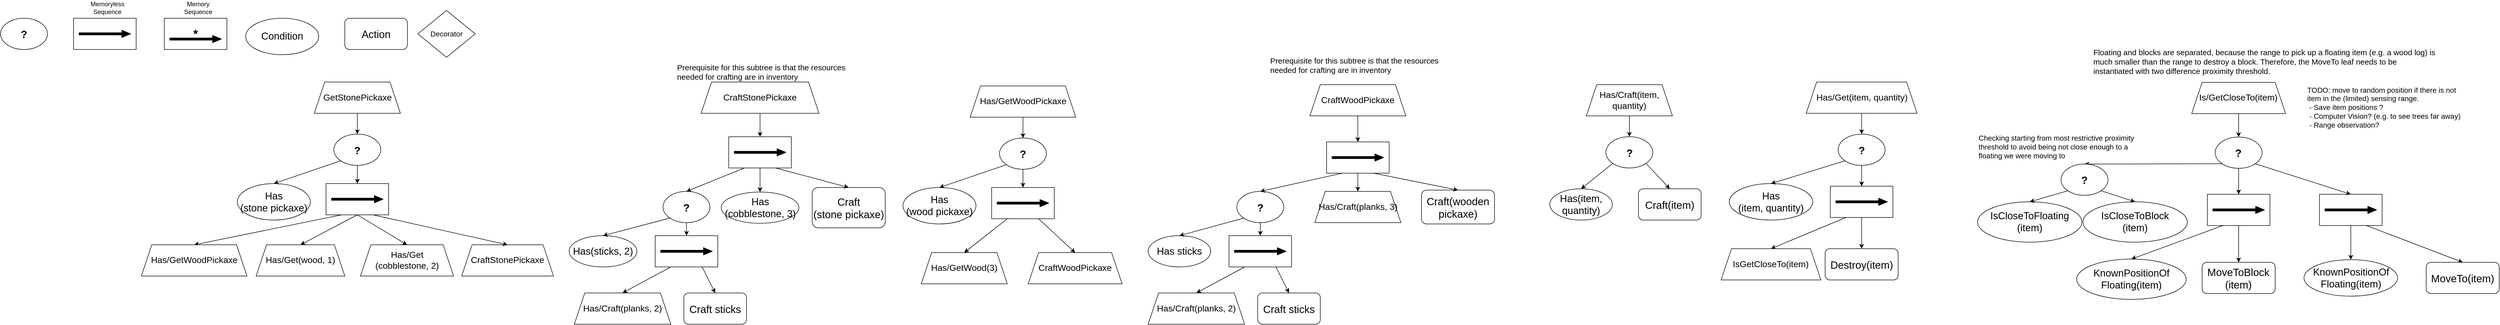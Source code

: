<mxfile version="13.5.4" type="device"><diagram id="WyycX_kiDfn8xleZHSIg" name="Page-1"><mxGraphModel dx="2182" dy="774" grid="1" gridSize="10" guides="1" tooltips="1" connect="1" arrows="1" fold="1" page="1" pageScale="1" pageWidth="827" pageHeight="1169" math="0" shadow="0"><root><mxCell id="0"/><mxCell id="1" parent="0"/><mxCell id="VDcFkGqoI388mTJnBidE-6" value="" style="group" parent="1" vertex="1" connectable="0"><mxGeometry x="-330" y="45" width="120" height="60" as="geometry"/></mxCell><mxCell id="VDcFkGqoI388mTJnBidE-2" value="" style="rounded=0;whiteSpace=wrap;html=1;" parent="VDcFkGqoI388mTJnBidE-6" vertex="1"><mxGeometry width="120" height="60" as="geometry"/></mxCell><mxCell id="VDcFkGqoI388mTJnBidE-4" value="" style="shape=flexArrow;endArrow=classic;html=1;fillColor=#000000;endWidth=9.001;endSize=5.311;width=4.194;" parent="VDcFkGqoI388mTJnBidE-6" edge="1"><mxGeometry width="50" height="50" relative="1" as="geometry"><mxPoint x="10" y="30" as="sourcePoint"/><mxPoint x="110" y="30" as="targetPoint"/></mxGeometry></mxCell><mxCell id="VDcFkGqoI388mTJnBidE-13" value="&lt;font style=&quot;font-size: 20px&quot;&gt;Action&lt;/font&gt;" style="rounded=1;whiteSpace=wrap;html=1;" parent="1" vertex="1"><mxGeometry x="190" y="45" width="120" height="60" as="geometry"/></mxCell><mxCell id="VDcFkGqoI388mTJnBidE-19" value="&lt;span style=&quot;font-size: 17px&quot;&gt;Is/GetCloseTo(item)&lt;/span&gt;" style="shape=trapezoid;perimeter=trapezoidPerimeter;whiteSpace=wrap;html=1;fixedSize=1;" parent="1" vertex="1"><mxGeometry x="3730.47" y="168.13" width="180" height="60" as="geometry"/></mxCell><mxCell id="VDcFkGqoI388mTJnBidE-21" value="&lt;font style=&quot;font-size: 20px&quot;&gt;&lt;b&gt;?&lt;/b&gt;&lt;/font&gt;" style="ellipse;whiteSpace=wrap;html=1;container=0;" parent="1" vertex="1"><mxGeometry x="3775.47" y="273.13" width="90" height="60" as="geometry"/></mxCell><mxCell id="VDcFkGqoI388mTJnBidE-22" value="" style="endArrow=classic;html=1;fillColor=#000000;exitX=0.5;exitY=1;exitDx=0;exitDy=0;entryX=0.5;entryY=0;entryDx=0;entryDy=0;" parent="1" source="VDcFkGqoI388mTJnBidE-19" target="VDcFkGqoI388mTJnBidE-21" edge="1"><mxGeometry width="50" height="50" relative="1" as="geometry"><mxPoint x="3935.47" y="263.13" as="sourcePoint"/><mxPoint x="4020.47" y="413.13" as="targetPoint"/></mxGeometry></mxCell><mxCell id="VDcFkGqoI388mTJnBidE-25" value="Memoryless Sequence" style="text;html=1;strokeColor=none;fillColor=none;align=center;verticalAlign=middle;whiteSpace=wrap;rounded=0;" parent="1" vertex="1"><mxGeometry x="-300" y="15" width="70" height="20" as="geometry"/></mxCell><mxCell id="VDcFkGqoI388mTJnBidE-27" value="" style="group" parent="1" vertex="1" connectable="0"><mxGeometry x="3975.47" y="383" width="120" height="60" as="geometry"/></mxCell><mxCell id="VDcFkGqoI388mTJnBidE-28" value="" style="rounded=0;whiteSpace=wrap;html=1;" parent="VDcFkGqoI388mTJnBidE-27" vertex="1"><mxGeometry width="120" height="60" as="geometry"/></mxCell><mxCell id="VDcFkGqoI388mTJnBidE-29" value="" style="shape=flexArrow;endArrow=classic;html=1;fillColor=#000000;endWidth=9.001;endSize=5.311;width=4.194;" parent="VDcFkGqoI388mTJnBidE-27" edge="1"><mxGeometry width="50" height="50" relative="1" as="geometry"><mxPoint x="10" y="30" as="sourcePoint"/><mxPoint x="110" y="30" as="targetPoint"/></mxGeometry></mxCell><mxCell id="VDcFkGqoI388mTJnBidE-30" value="" style="endArrow=classic;html=1;fillColor=#000000;exitX=1;exitY=1;exitDx=0;exitDy=0;entryX=0.5;entryY=0;entryDx=0;entryDy=0;" parent="1" source="VDcFkGqoI388mTJnBidE-21" target="VDcFkGqoI388mTJnBidE-28" edge="1"><mxGeometry width="50" height="50" relative="1" as="geometry"><mxPoint x="3798.44" y="334.202" as="sourcePoint"/><mxPoint x="3650.705" y="388.13" as="targetPoint"/></mxGeometry></mxCell><mxCell id="VDcFkGqoI388mTJnBidE-31" value="&lt;font style=&quot;font-size: 19px&quot;&gt;KnownPositionOf&lt;br&gt;Floating(item)&lt;/font&gt;" style="ellipse;whiteSpace=wrap;html=1;" parent="1" vertex="1"><mxGeometry x="3945.7" y="508.62" width="179.53" height="70" as="geometry"/></mxCell><mxCell id="VDcFkGqoI388mTJnBidE-33" value="" style="endArrow=classic;html=1;fillColor=#000000;exitX=0.5;exitY=1;exitDx=0;exitDy=0;entryX=0.5;entryY=0;entryDx=0;entryDy=0;" parent="1" source="VDcFkGqoI388mTJnBidE-28" target="VDcFkGqoI388mTJnBidE-31" edge="1"><mxGeometry width="50" height="50" relative="1" as="geometry"><mxPoint x="3843.44" y="346.572" as="sourcePoint"/><mxPoint x="3695.705" y="400.5" as="targetPoint"/></mxGeometry></mxCell><mxCell id="VDcFkGqoI388mTJnBidE-37" value="" style="endArrow=classic;html=1;fillColor=#000000;entryX=0.5;entryY=0;entryDx=0;entryDy=0;exitX=0.75;exitY=1;exitDx=0;exitDy=0;" parent="1" source="VDcFkGqoI388mTJnBidE-28" target="VDcFkGqoI388mTJnBidE-115" edge="1"><mxGeometry width="50" height="50" relative="1" as="geometry"><mxPoint x="3865.47" y="450.5" as="sourcePoint"/><mxPoint x="3949.47" y="493" as="targetPoint"/></mxGeometry></mxCell><mxCell id="VDcFkGqoI388mTJnBidE-38" value="" style="group" parent="1" vertex="1" connectable="0"><mxGeometry x="-156" y="45" width="120" height="60" as="geometry"/></mxCell><mxCell id="VDcFkGqoI388mTJnBidE-39" value="&lt;font style=&quot;font-size: 23px&quot;&gt;&lt;b&gt;*&lt;/b&gt;&lt;/font&gt;" style="rounded=0;whiteSpace=wrap;html=1;" parent="VDcFkGqoI388mTJnBidE-38" vertex="1"><mxGeometry width="120" height="60" as="geometry"/></mxCell><mxCell id="VDcFkGqoI388mTJnBidE-40" value="" style="shape=flexArrow;endArrow=classic;html=1;fillColor=#000000;endWidth=9.001;endSize=5.311;width=4.194;" parent="VDcFkGqoI388mTJnBidE-38" edge="1"><mxGeometry width="50" height="50" relative="1" as="geometry"><mxPoint x="10" y="40" as="sourcePoint"/><mxPoint x="110" y="40" as="targetPoint"/></mxGeometry></mxCell><mxCell id="VDcFkGqoI388mTJnBidE-41" value="Memory Sequence" style="text;html=1;strokeColor=none;fillColor=none;align=center;verticalAlign=middle;whiteSpace=wrap;rounded=0;" parent="1" vertex="1"><mxGeometry x="-126" y="15" width="70" height="20" as="geometry"/></mxCell><mxCell id="VDcFkGqoI388mTJnBidE-42" value="&lt;font style=&quot;font-size: 17px&quot;&gt;Has/Get(item, quantity)&lt;/font&gt;" style="shape=trapezoid;perimeter=trapezoidPerimeter;whiteSpace=wrap;html=1;fixedSize=1;" parent="1" vertex="1"><mxGeometry x="2991.5" y="167.5" width="212.5" height="60" as="geometry"/></mxCell><mxCell id="VDcFkGqoI388mTJnBidE-43" value="&lt;font style=&quot;font-size: 20px&quot;&gt;&lt;b&gt;?&lt;/b&gt;&lt;/font&gt;" style="ellipse;whiteSpace=wrap;html=1;container=0;" parent="1" vertex="1"><mxGeometry x="3052.75" y="267.5" width="90" height="60" as="geometry"/></mxCell><mxCell id="VDcFkGqoI388mTJnBidE-44" value="" style="endArrow=classic;html=1;fillColor=#000000;exitX=0.5;exitY=1;exitDx=0;exitDy=0;entryX=0.5;entryY=0;entryDx=0;entryDy=0;" parent="1" source="VDcFkGqoI388mTJnBidE-42" target="VDcFkGqoI388mTJnBidE-43" edge="1"><mxGeometry width="50" height="50" relative="1" as="geometry"><mxPoint x="3644.0" y="237.5" as="sourcePoint"/><mxPoint x="3644.0" y="282.5" as="targetPoint"/></mxGeometry></mxCell><mxCell id="VDcFkGqoI388mTJnBidE-45" value="&lt;font style=&quot;font-size: 19px&quot;&gt;Has&lt;br&gt;(item, quantity)&lt;/font&gt;" style="ellipse;whiteSpace=wrap;html=1;" parent="1" vertex="1"><mxGeometry x="2844" y="362.5" width="160" height="70" as="geometry"/></mxCell><mxCell id="VDcFkGqoI388mTJnBidE-46" value="" style="endArrow=classic;html=1;fillColor=#000000;exitX=0;exitY=1;exitDx=0;exitDy=0;entryX=0.5;entryY=0;entryDx=0;entryDy=0;" parent="1" source="VDcFkGqoI388mTJnBidE-43" target="VDcFkGqoI388mTJnBidE-45" edge="1"><mxGeometry width="50" height="50" relative="1" as="geometry"><mxPoint x="3394" y="457.5" as="sourcePoint"/><mxPoint x="3444" y="407.5" as="targetPoint"/></mxGeometry></mxCell><mxCell id="VDcFkGqoI388mTJnBidE-47" value="" style="group" parent="1" vertex="1" connectable="0"><mxGeometry x="3037.75" y="367.5" width="120" height="60" as="geometry"/></mxCell><mxCell id="VDcFkGqoI388mTJnBidE-48" value="" style="rounded=0;whiteSpace=wrap;html=1;" parent="VDcFkGqoI388mTJnBidE-47" vertex="1"><mxGeometry width="120" height="60" as="geometry"/></mxCell><mxCell id="VDcFkGqoI388mTJnBidE-49" value="" style="shape=flexArrow;endArrow=classic;html=1;fillColor=#000000;endWidth=9.001;endSize=5.311;width=4.194;" parent="VDcFkGqoI388mTJnBidE-47" edge="1"><mxGeometry width="50" height="50" relative="1" as="geometry"><mxPoint x="10" y="30" as="sourcePoint"/><mxPoint x="110" y="30" as="targetPoint"/></mxGeometry></mxCell><mxCell id="VDcFkGqoI388mTJnBidE-50" value="" style="endArrow=classic;html=1;fillColor=#000000;exitX=0.5;exitY=1;exitDx=0;exitDy=0;entryX=0.5;entryY=0;entryDx=0;entryDy=0;" parent="1" source="VDcFkGqoI388mTJnBidE-43" target="VDcFkGqoI388mTJnBidE-48" edge="1"><mxGeometry width="50" height="50" relative="1" as="geometry"><mxPoint x="3075.72" y="328.572" as="sourcePoint"/><mxPoint x="2934" y="372.5" as="targetPoint"/></mxGeometry></mxCell><mxCell id="VDcFkGqoI388mTJnBidE-51" value="&lt;font style=&quot;font-size: 17px&quot;&gt;IsGetCloseTo(item)&lt;/font&gt;" style="shape=trapezoid;perimeter=trapezoidPerimeter;whiteSpace=wrap;html=1;fixedSize=1;" parent="1" vertex="1"><mxGeometry x="2828.38" y="487.5" width="191.25" height="60" as="geometry"/></mxCell><mxCell id="VDcFkGqoI388mTJnBidE-52" value="" style="endArrow=classic;html=1;fillColor=#000000;exitX=0.25;exitY=1;exitDx=0;exitDy=0;entryX=0.5;entryY=0;entryDx=0;entryDy=0;" parent="1" source="VDcFkGqoI388mTJnBidE-48" target="VDcFkGqoI388mTJnBidE-51" edge="1"><mxGeometry width="50" height="50" relative="1" as="geometry"><mxPoint x="3075.72" y="328.572" as="sourcePoint"/><mxPoint x="2934" y="372.5" as="targetPoint"/></mxGeometry></mxCell><mxCell id="VDcFkGqoI388mTJnBidE-53" value="&lt;font style=&quot;font-size: 20px&quot;&gt;Destroy(item)&lt;/font&gt;" style="rounded=1;whiteSpace=wrap;html=1;" parent="1" vertex="1"><mxGeometry x="3027.75" y="487.5" width="140" height="60" as="geometry"/></mxCell><mxCell id="VDcFkGqoI388mTJnBidE-54" value="" style="endArrow=classic;html=1;fillColor=#000000;entryX=0.5;entryY=0;entryDx=0;entryDy=0;exitX=0.5;exitY=1;exitDx=0;exitDy=0;" parent="1" source="VDcFkGqoI388mTJnBidE-48" target="VDcFkGqoI388mTJnBidE-53" edge="1"><mxGeometry width="50" height="50" relative="1" as="geometry"><mxPoint x="3120" y="440" as="sourcePoint"/><mxPoint x="2959.625" y="497.5" as="targetPoint"/></mxGeometry></mxCell><mxCell id="VDcFkGqoI388mTJnBidE-55" value="&lt;font style=&quot;font-size: 17px&quot;&gt;Has/Craft(item, quantity)&lt;/font&gt;" style="shape=trapezoid;perimeter=trapezoidPerimeter;whiteSpace=wrap;html=1;fixedSize=1;" parent="1" vertex="1"><mxGeometry x="2570" y="172.5" width="165" height="60" as="geometry"/></mxCell><mxCell id="VDcFkGqoI388mTJnBidE-56" value="&lt;font style=&quot;font-size: 20px&quot;&gt;&lt;b&gt;?&lt;/b&gt;&lt;/font&gt;" style="ellipse;whiteSpace=wrap;html=1;container=0;" parent="1" vertex="1"><mxGeometry x="2607.5" y="272.5" width="90" height="60" as="geometry"/></mxCell><mxCell id="VDcFkGqoI388mTJnBidE-57" value="" style="endArrow=classic;html=1;fillColor=#000000;entryX=0.5;entryY=0;entryDx=0;entryDy=0;exitX=0.5;exitY=1;exitDx=0;exitDy=0;" parent="1" source="VDcFkGqoI388mTJnBidE-55" target="VDcFkGqoI388mTJnBidE-56" edge="1"><mxGeometry width="50" height="50" relative="1" as="geometry"><mxPoint x="2950" y="467.5" as="sourcePoint"/><mxPoint x="3000" y="417.5" as="targetPoint"/></mxGeometry></mxCell><mxCell id="VDcFkGqoI388mTJnBidE-58" value="&lt;font style=&quot;font-size: 19px&quot;&gt;Has(item, quantity)&lt;/font&gt;" style="ellipse;whiteSpace=wrap;html=1;" parent="1" vertex="1"><mxGeometry x="2500" y="372.5" width="120" height="60" as="geometry"/></mxCell><mxCell id="VDcFkGqoI388mTJnBidE-59" value="" style="endArrow=classic;html=1;fillColor=#000000;entryX=0.5;entryY=0;entryDx=0;entryDy=0;exitX=0;exitY=1;exitDx=0;exitDy=0;" parent="1" source="VDcFkGqoI388mTJnBidE-56" target="VDcFkGqoI388mTJnBidE-58" edge="1"><mxGeometry width="50" height="50" relative="1" as="geometry"><mxPoint x="2950" y="467.5" as="sourcePoint"/><mxPoint x="3000" y="417.5" as="targetPoint"/></mxGeometry></mxCell><mxCell id="VDcFkGqoI388mTJnBidE-60" value="&lt;font style=&quot;font-size: 20px&quot;&gt;Craft(item)&lt;/font&gt;" style="rounded=1;whiteSpace=wrap;html=1;" parent="1" vertex="1"><mxGeometry x="2670" y="372.5" width="120" height="60" as="geometry"/></mxCell><mxCell id="VDcFkGqoI388mTJnBidE-61" value="" style="endArrow=classic;html=1;fillColor=#000000;entryX=0.5;entryY=0;entryDx=0;entryDy=0;exitX=1;exitY=1;exitDx=0;exitDy=0;" parent="1" source="VDcFkGqoI388mTJnBidE-56" target="VDcFkGqoI388mTJnBidE-60" edge="1"><mxGeometry width="50" height="50" relative="1" as="geometry"><mxPoint x="2630.47" y="333.572" as="sourcePoint"/><mxPoint x="2557.5" y="377.5" as="targetPoint"/></mxGeometry></mxCell><mxCell id="VDcFkGqoI388mTJnBidE-62" value="&lt;font style=&quot;font-size: 17px&quot;&gt;CraftWoodPickaxe&lt;br&gt;&lt;/font&gt;" style="shape=trapezoid;perimeter=trapezoidPerimeter;whiteSpace=wrap;html=1;fixedSize=1;" parent="1" vertex="1"><mxGeometry x="2040" y="172.5" width="184" height="60" as="geometry"/></mxCell><mxCell id="VDcFkGqoI388mTJnBidE-63" value="&lt;font style=&quot;font-size: 20px&quot;&gt;&lt;b&gt;?&lt;/b&gt;&lt;/font&gt;" style="ellipse;whiteSpace=wrap;html=1;container=0;" parent="1" vertex="1"><mxGeometry x="1900" y="377.5" width="90" height="60" as="geometry"/></mxCell><mxCell id="VDcFkGqoI388mTJnBidE-64" value="" style="endArrow=classic;html=1;fillColor=#000000;entryX=0.5;entryY=0;entryDx=0;entryDy=0;exitX=0.25;exitY=1;exitDx=0;exitDy=0;" parent="1" source="VDcFkGqoI388mTJnBidE-69" target="VDcFkGqoI388mTJnBidE-63" edge="1"><mxGeometry width="50" height="50" relative="1" as="geometry"><mxPoint x="2062" y="312.5" as="sourcePoint"/><mxPoint x="2310" y="422.5" as="targetPoint"/></mxGeometry></mxCell><mxCell id="VDcFkGqoI388mTJnBidE-68" value="" style="group" parent="1" vertex="1" connectable="0"><mxGeometry x="2072" y="282.5" width="120" height="60" as="geometry"/></mxCell><mxCell id="VDcFkGqoI388mTJnBidE-69" value="" style="rounded=0;whiteSpace=wrap;html=1;" parent="VDcFkGqoI388mTJnBidE-68" vertex="1"><mxGeometry width="120" height="60" as="geometry"/></mxCell><mxCell id="VDcFkGqoI388mTJnBidE-70" value="" style="shape=flexArrow;endArrow=classic;html=1;fillColor=#000000;endWidth=9.001;endSize=5.311;width=4.194;" parent="VDcFkGqoI388mTJnBidE-68" edge="1"><mxGeometry width="50" height="50" relative="1" as="geometry"><mxPoint x="10" y="30" as="sourcePoint"/><mxPoint x="110" y="30" as="targetPoint"/></mxGeometry></mxCell><mxCell id="VDcFkGqoI388mTJnBidE-71" value="" style="endArrow=classic;html=1;fillColor=#000000;entryX=0.5;entryY=0;entryDx=0;entryDy=0;exitX=0.5;exitY=1;exitDx=0;exitDy=0;" parent="1" source="VDcFkGqoI388mTJnBidE-62" target="VDcFkGqoI388mTJnBidE-69" edge="1"><mxGeometry width="50" height="50" relative="1" as="geometry"><mxPoint x="2072" y="322.5" as="sourcePoint"/><mxPoint x="1935.0" y="362.5" as="targetPoint"/></mxGeometry></mxCell><mxCell id="VDcFkGqoI388mTJnBidE-72" value="&lt;font style=&quot;font-size: 19px&quot;&gt;Has sticks&lt;/font&gt;" style="ellipse;whiteSpace=wrap;html=1;" parent="1" vertex="1"><mxGeometry x="1730" y="462.5" width="120" height="60" as="geometry"/></mxCell><mxCell id="VDcFkGqoI388mTJnBidE-73" value="" style="endArrow=classic;html=1;fillColor=#000000;exitX=0;exitY=1;exitDx=0;exitDy=0;entryX=0.5;entryY=0;entryDx=0;entryDy=0;" parent="1" source="VDcFkGqoI388mTJnBidE-63" target="VDcFkGqoI388mTJnBidE-72" edge="1"><mxGeometry width="50" height="50" relative="1" as="geometry"><mxPoint x="2082" y="357.5" as="sourcePoint"/><mxPoint x="1840" y="367.5" as="targetPoint"/></mxGeometry></mxCell><mxCell id="VDcFkGqoI388mTJnBidE-74" value="" style="group" parent="1" vertex="1" connectable="0"><mxGeometry x="1885" y="462.5" width="120" height="60" as="geometry"/></mxCell><mxCell id="VDcFkGqoI388mTJnBidE-75" value="" style="rounded=0;whiteSpace=wrap;html=1;" parent="VDcFkGqoI388mTJnBidE-74" vertex="1"><mxGeometry width="120" height="60" as="geometry"/></mxCell><mxCell id="VDcFkGqoI388mTJnBidE-76" value="" style="shape=flexArrow;endArrow=classic;html=1;fillColor=#000000;endWidth=9.001;endSize=5.311;width=4.194;" parent="VDcFkGqoI388mTJnBidE-74" edge="1"><mxGeometry width="50" height="50" relative="1" as="geometry"><mxPoint x="10" y="30" as="sourcePoint"/><mxPoint x="110" y="30" as="targetPoint"/></mxGeometry></mxCell><mxCell id="VDcFkGqoI388mTJnBidE-77" value="" style="endArrow=classic;html=1;fillColor=#000000;exitX=0.5;exitY=1;exitDx=0;exitDy=0;entryX=0.5;entryY=0;entryDx=0;entryDy=0;" parent="1" source="VDcFkGqoI388mTJnBidE-63" target="VDcFkGqoI388mTJnBidE-75" edge="1"><mxGeometry width="50" height="50" relative="1" as="geometry"><mxPoint x="1922.97" y="433.572" as="sourcePoint"/><mxPoint x="1870.0" y="467.5" as="targetPoint"/></mxGeometry></mxCell><mxCell id="VDcFkGqoI388mTJnBidE-78" value="&lt;font style=&quot;font-size: 17px&quot;&gt;Has/Craft(planks, 2)&lt;/font&gt;" style="shape=trapezoid;perimeter=trapezoidPerimeter;whiteSpace=wrap;html=1;fixedSize=1;" parent="1" vertex="1"><mxGeometry x="1730" y="572.5" width="185" height="60" as="geometry"/></mxCell><mxCell id="VDcFkGqoI388mTJnBidE-79" value="" style="endArrow=classic;html=1;fillColor=#000000;exitX=0.25;exitY=1;exitDx=0;exitDy=0;entryX=0.5;entryY=0;entryDx=0;entryDy=0;" parent="1" source="VDcFkGqoI388mTJnBidE-75" target="VDcFkGqoI388mTJnBidE-78" edge="1"><mxGeometry width="50" height="50" relative="1" as="geometry"><mxPoint x="1857.97" y="428.572" as="sourcePoint"/><mxPoint x="1805.0" y="472.5" as="targetPoint"/></mxGeometry></mxCell><mxCell id="VDcFkGqoI388mTJnBidE-80" value="&lt;font style=&quot;font-size: 20px&quot;&gt;Craft sticks&lt;/font&gt;" style="rounded=1;whiteSpace=wrap;html=1;" parent="1" vertex="1"><mxGeometry x="1940" y="572.5" width="120" height="60" as="geometry"/></mxCell><mxCell id="VDcFkGqoI388mTJnBidE-81" value="" style="endArrow=classic;html=1;fillColor=#000000;exitX=0.75;exitY=1;exitDx=0;exitDy=0;entryX=0.5;entryY=0;entryDx=0;entryDy=0;" parent="1" source="VDcFkGqoI388mTJnBidE-75" target="VDcFkGqoI388mTJnBidE-80" edge="1"><mxGeometry width="50" height="50" relative="1" as="geometry"><mxPoint x="1925" y="532.5" as="sourcePoint"/><mxPoint x="1872.5" y="582.5" as="targetPoint"/></mxGeometry></mxCell><mxCell id="VDcFkGqoI388mTJnBidE-82" value="&lt;font style=&quot;font-size: 17px&quot;&gt;Has/Craft(planks, 3)&lt;/font&gt;" style="shape=trapezoid;perimeter=trapezoidPerimeter;whiteSpace=wrap;html=1;fixedSize=1;" parent="1" vertex="1"><mxGeometry x="2049.5" y="377.5" width="165" height="60" as="geometry"/></mxCell><mxCell id="VDcFkGqoI388mTJnBidE-83" value="" style="endArrow=classic;html=1;fillColor=#000000;entryX=0.5;entryY=0;entryDx=0;entryDy=0;exitX=0.5;exitY=1;exitDx=0;exitDy=0;" parent="1" source="VDcFkGqoI388mTJnBidE-69" target="VDcFkGqoI388mTJnBidE-82" edge="1"><mxGeometry width="50" height="50" relative="1" as="geometry"><mxPoint x="2112" y="352.5" as="sourcePoint"/><mxPoint x="1955" y="382.5" as="targetPoint"/></mxGeometry></mxCell><mxCell id="VDcFkGqoI388mTJnBidE-84" value="&lt;font style=&quot;font-size: 20px&quot;&gt;Craft(wooden pickaxe)&lt;/font&gt;" style="rounded=1;whiteSpace=wrap;html=1;" parent="1" vertex="1"><mxGeometry x="2254" y="375" width="140" height="65" as="geometry"/></mxCell><mxCell id="VDcFkGqoI388mTJnBidE-85" value="" style="endArrow=classic;html=1;fillColor=#000000;entryX=0.5;entryY=0;entryDx=0;entryDy=0;exitX=0.75;exitY=1;exitDx=0;exitDy=0;" parent="1" source="VDcFkGqoI388mTJnBidE-69" target="VDcFkGqoI388mTJnBidE-84" edge="1"><mxGeometry width="50" height="50" relative="1" as="geometry"><mxPoint x="2142" y="352.5" as="sourcePoint"/><mxPoint x="2142" y="387.5" as="targetPoint"/></mxGeometry></mxCell><mxCell id="VDcFkGqoI388mTJnBidE-86" value="&lt;font style=&quot;font-size: 17px&quot;&gt;Has/GetWoodPickaxe&lt;/font&gt;" style="shape=trapezoid;perimeter=trapezoidPerimeter;whiteSpace=wrap;html=1;fixedSize=1;" parent="1" vertex="1"><mxGeometry x="1388.75" y="175" width="202.5" height="60" as="geometry"/></mxCell><mxCell id="VDcFkGqoI388mTJnBidE-87" value="&lt;font style=&quot;font-size: 20px&quot;&gt;&lt;b&gt;?&lt;/b&gt;&lt;/font&gt;" style="ellipse;whiteSpace=wrap;html=1;container=0;" parent="1" vertex="1"><mxGeometry x="1445" y="275" width="90" height="60" as="geometry"/></mxCell><mxCell id="VDcFkGqoI388mTJnBidE-88" value="" style="endArrow=classic;html=1;fillColor=#000000;exitX=0.5;exitY=1;exitDx=0;exitDy=0;entryX=0.5;entryY=0;entryDx=0;entryDy=0;" parent="1" source="VDcFkGqoI388mTJnBidE-86" target="VDcFkGqoI388mTJnBidE-87" edge="1"><mxGeometry width="50" height="50" relative="1" as="geometry"><mxPoint x="1290" y="200" as="sourcePoint"/><mxPoint x="1320" y="200" as="targetPoint"/></mxGeometry></mxCell><mxCell id="VDcFkGqoI388mTJnBidE-89" value="&lt;font style=&quot;font-size: 19px&quot;&gt;Has&lt;br&gt;(wood pickaxe)&lt;/font&gt;" style="ellipse;whiteSpace=wrap;html=1;" parent="1" vertex="1"><mxGeometry x="1260" y="370" width="140" height="70" as="geometry"/></mxCell><mxCell id="VDcFkGqoI388mTJnBidE-90" value="" style="endArrow=classic;html=1;fillColor=#000000;exitX=0;exitY=1;exitDx=0;exitDy=0;entryX=0.5;entryY=0;entryDx=0;entryDy=0;" parent="1" source="VDcFkGqoI388mTJnBidE-87" target="VDcFkGqoI388mTJnBidE-89" edge="1"><mxGeometry width="50" height="50" relative="1" as="geometry"><mxPoint x="1820" y="440" as="sourcePoint"/><mxPoint x="1870" y="390" as="targetPoint"/></mxGeometry></mxCell><mxCell id="VDcFkGqoI388mTJnBidE-91" value="" style="group" parent="1" vertex="1" connectable="0"><mxGeometry x="1430" y="370" width="120" height="60" as="geometry"/></mxCell><mxCell id="VDcFkGqoI388mTJnBidE-92" value="" style="rounded=0;whiteSpace=wrap;html=1;" parent="VDcFkGqoI388mTJnBidE-91" vertex="1"><mxGeometry width="120" height="60" as="geometry"/></mxCell><mxCell id="VDcFkGqoI388mTJnBidE-93" value="" style="shape=flexArrow;endArrow=classic;html=1;fillColor=#000000;endWidth=9.001;endSize=5.311;width=4.194;" parent="VDcFkGqoI388mTJnBidE-91" edge="1"><mxGeometry width="50" height="50" relative="1" as="geometry"><mxPoint x="10" y="30" as="sourcePoint"/><mxPoint x="110" y="30" as="targetPoint"/></mxGeometry></mxCell><mxCell id="VDcFkGqoI388mTJnBidE-94" value="" style="endArrow=classic;html=1;fillColor=#000000;exitX=0.5;exitY=1;exitDx=0;exitDy=0;entryX=0.5;entryY=0;entryDx=0;entryDy=0;" parent="1" source="VDcFkGqoI388mTJnBidE-87" target="VDcFkGqoI388mTJnBidE-92" edge="1"><mxGeometry width="50" height="50" relative="1" as="geometry"><mxPoint x="1620" y="340" as="sourcePoint"/><mxPoint x="1670" y="290" as="targetPoint"/></mxGeometry></mxCell><mxCell id="VDcFkGqoI388mTJnBidE-98" value="&lt;font style=&quot;font-size: 17px&quot;&gt;Has/GetWood(3)&lt;/font&gt;" style="shape=trapezoid;perimeter=trapezoidPerimeter;whiteSpace=wrap;html=1;fixedSize=1;" parent="1" vertex="1"><mxGeometry x="1295" y="495" width="165" height="60" as="geometry"/></mxCell><mxCell id="VDcFkGqoI388mTJnBidE-99" value="&lt;font style=&quot;font-size: 17px&quot;&gt;CraftWoodPickaxe&lt;/font&gt;" style="shape=trapezoid;perimeter=trapezoidPerimeter;whiteSpace=wrap;html=1;fixedSize=1;" parent="1" vertex="1"><mxGeometry x="1500" y="495" width="180" height="60" as="geometry"/></mxCell><mxCell id="VDcFkGqoI388mTJnBidE-100" value="" style="endArrow=classic;html=1;fillColor=#000000;exitX=0.25;exitY=1;exitDx=0;exitDy=0;entryX=0.5;entryY=0;entryDx=0;entryDy=0;" parent="1" source="VDcFkGqoI388mTJnBidE-92" target="VDcFkGqoI388mTJnBidE-98" edge="1"><mxGeometry width="50" height="50" relative="1" as="geometry"><mxPoint x="1467.97" y="336.072" as="sourcePoint"/><mxPoint x="1350.0" y="380" as="targetPoint"/></mxGeometry></mxCell><mxCell id="VDcFkGqoI388mTJnBidE-101" value="" style="endArrow=classic;html=1;fillColor=#000000;exitX=0.75;exitY=1;exitDx=0;exitDy=0;entryX=0.5;entryY=0;entryDx=0;entryDy=0;" parent="1" source="VDcFkGqoI388mTJnBidE-92" target="VDcFkGqoI388mTJnBidE-99" edge="1"><mxGeometry width="50" height="50" relative="1" as="geometry"><mxPoint x="1477.97" y="346.072" as="sourcePoint"/><mxPoint x="1360.0" y="390" as="targetPoint"/></mxGeometry></mxCell><mxCell id="VDcFkGqoI388mTJnBidE-115" value="&lt;font style=&quot;font-size: 20px&quot;&gt;MoveTo(item)&lt;/font&gt;" style="rounded=1;whiteSpace=wrap;html=1;" parent="1" vertex="1"><mxGeometry x="4180" y="513.62" width="140" height="60" as="geometry"/></mxCell><mxCell id="3aJ6e_uEvTH4a3Us7mJH-6" value="&lt;font style=&quot;font-size: 20px&quot;&gt;&lt;b&gt;?&lt;/b&gt;&lt;/font&gt;" style="ellipse;whiteSpace=wrap;html=1;container=0;" parent="1" vertex="1"><mxGeometry x="-470" y="45" width="90" height="60" as="geometry"/></mxCell><mxCell id="3aJ6e_uEvTH4a3Us7mJH-8" value="&lt;span style=&quot;font-size: 14px&quot;&gt;Decorator&lt;/span&gt;" style="rhombus;whiteSpace=wrap;html=1;" parent="1" vertex="1"><mxGeometry x="330" y="30" width="110" height="90" as="geometry"/></mxCell><mxCell id="3aJ6e_uEvTH4a3Us7mJH-28" value="&lt;span style=&quot;font-size: 19px&quot;&gt;Condition&lt;/span&gt;" style="ellipse;whiteSpace=wrap;html=1;" parent="1" vertex="1"><mxGeometry y="45" width="140" height="70" as="geometry"/></mxCell><mxCell id="3aJ6e_uEvTH4a3Us7mJH-35" value="&lt;span style=&quot;font-size: 17px&quot;&gt;CraftStonePickaxe&lt;/span&gt;" style="shape=trapezoid;perimeter=trapezoidPerimeter;whiteSpace=wrap;html=1;fixedSize=1;" parent="1" vertex="1"><mxGeometry x="873" y="167.5" width="226" height="60" as="geometry"/></mxCell><mxCell id="3aJ6e_uEvTH4a3Us7mJH-57" value="&lt;font style=&quot;font-size: 20px&quot;&gt;&lt;b&gt;?&lt;/b&gt;&lt;/font&gt;" style="ellipse;whiteSpace=wrap;html=1;container=0;" parent="1" vertex="1"><mxGeometry x="800" y="377.5" width="90" height="60" as="geometry"/></mxCell><mxCell id="3aJ6e_uEvTH4a3Us7mJH-58" value="" style="endArrow=classic;html=1;fillColor=#000000;entryX=0.5;entryY=0;entryDx=0;entryDy=0;exitX=0.25;exitY=1;exitDx=0;exitDy=0;" parent="1" source="3aJ6e_uEvTH4a3Us7mJH-60" target="3aJ6e_uEvTH4a3Us7mJH-57" edge="1"><mxGeometry width="50" height="50" relative="1" as="geometry"><mxPoint x="998" y="310" as="sourcePoint"/><mxPoint x="1246" y="420" as="targetPoint"/></mxGeometry></mxCell><mxCell id="3aJ6e_uEvTH4a3Us7mJH-59" value="" style="group" parent="1" vertex="1" connectable="0"><mxGeometry x="926" y="272.5" width="120" height="60" as="geometry"/></mxCell><mxCell id="3aJ6e_uEvTH4a3Us7mJH-60" value="" style="rounded=0;whiteSpace=wrap;html=1;" parent="3aJ6e_uEvTH4a3Us7mJH-59" vertex="1"><mxGeometry width="120" height="60" as="geometry"/></mxCell><mxCell id="3aJ6e_uEvTH4a3Us7mJH-61" value="" style="shape=flexArrow;endArrow=classic;html=1;fillColor=#000000;endWidth=9.001;endSize=5.311;width=4.194;" parent="3aJ6e_uEvTH4a3Us7mJH-59" edge="1"><mxGeometry width="50" height="50" relative="1" as="geometry"><mxPoint x="10" y="30" as="sourcePoint"/><mxPoint x="110" y="30" as="targetPoint"/></mxGeometry></mxCell><mxCell id="3aJ6e_uEvTH4a3Us7mJH-62" value="" style="endArrow=classic;html=1;fillColor=#000000;entryX=0.5;entryY=0;entryDx=0;entryDy=0;exitX=0.5;exitY=1;exitDx=0;exitDy=0;" parent="1" source="3aJ6e_uEvTH4a3Us7mJH-35" target="3aJ6e_uEvTH4a3Us7mJH-60" edge="1"><mxGeometry width="50" height="50" relative="1" as="geometry"><mxPoint x="1106" y="250" as="sourcePoint"/><mxPoint x="871.0" y="360" as="targetPoint"/></mxGeometry></mxCell><mxCell id="3aJ6e_uEvTH4a3Us7mJH-63" value="&lt;font style=&quot;font-size: 19px&quot;&gt;Has(sticks, 2)&lt;/font&gt;" style="ellipse;whiteSpace=wrap;html=1;" parent="1" vertex="1"><mxGeometry x="620" y="462.5" width="130" height="60" as="geometry"/></mxCell><mxCell id="3aJ6e_uEvTH4a3Us7mJH-64" value="" style="endArrow=classic;html=1;fillColor=#000000;exitX=0;exitY=1;exitDx=0;exitDy=0;entryX=0.5;entryY=0;entryDx=0;entryDy=0;" parent="1" source="3aJ6e_uEvTH4a3Us7mJH-57" target="3aJ6e_uEvTH4a3Us7mJH-63" edge="1"><mxGeometry width="50" height="50" relative="1" as="geometry"><mxPoint x="982" y="357.5" as="sourcePoint"/><mxPoint x="740" y="367.5" as="targetPoint"/></mxGeometry></mxCell><mxCell id="3aJ6e_uEvTH4a3Us7mJH-65" value="" style="group" parent="1" vertex="1" connectable="0"><mxGeometry x="785" y="462.5" width="120" height="60" as="geometry"/></mxCell><mxCell id="3aJ6e_uEvTH4a3Us7mJH-66" value="" style="rounded=0;whiteSpace=wrap;html=1;" parent="3aJ6e_uEvTH4a3Us7mJH-65" vertex="1"><mxGeometry width="120" height="60" as="geometry"/></mxCell><mxCell id="3aJ6e_uEvTH4a3Us7mJH-67" value="" style="shape=flexArrow;endArrow=classic;html=1;fillColor=#000000;endWidth=9.001;endSize=5.311;width=4.194;" parent="3aJ6e_uEvTH4a3Us7mJH-65" edge="1"><mxGeometry width="50" height="50" relative="1" as="geometry"><mxPoint x="10" y="30" as="sourcePoint"/><mxPoint x="110" y="30" as="targetPoint"/></mxGeometry></mxCell><mxCell id="3aJ6e_uEvTH4a3Us7mJH-68" value="" style="endArrow=classic;html=1;fillColor=#000000;exitX=0.5;exitY=1;exitDx=0;exitDy=0;entryX=0.5;entryY=0;entryDx=0;entryDy=0;" parent="1" source="3aJ6e_uEvTH4a3Us7mJH-57" target="3aJ6e_uEvTH4a3Us7mJH-66" edge="1"><mxGeometry width="50" height="50" relative="1" as="geometry"><mxPoint x="822.97" y="433.572" as="sourcePoint"/><mxPoint x="770.0" y="467.5" as="targetPoint"/></mxGeometry></mxCell><mxCell id="3aJ6e_uEvTH4a3Us7mJH-69" value="&lt;font style=&quot;font-size: 17px&quot;&gt;Has/Craft(planks, 2)&lt;/font&gt;" style="shape=trapezoid;perimeter=trapezoidPerimeter;whiteSpace=wrap;html=1;fixedSize=1;" parent="1" vertex="1"><mxGeometry x="630" y="572.5" width="185" height="60" as="geometry"/></mxCell><mxCell id="3aJ6e_uEvTH4a3Us7mJH-70" value="" style="endArrow=classic;html=1;fillColor=#000000;exitX=0.25;exitY=1;exitDx=0;exitDy=0;entryX=0.5;entryY=0;entryDx=0;entryDy=0;" parent="1" source="3aJ6e_uEvTH4a3Us7mJH-66" target="3aJ6e_uEvTH4a3Us7mJH-69" edge="1"><mxGeometry width="50" height="50" relative="1" as="geometry"><mxPoint x="757.97" y="428.572" as="sourcePoint"/><mxPoint x="705.0" y="472.5" as="targetPoint"/></mxGeometry></mxCell><mxCell id="3aJ6e_uEvTH4a3Us7mJH-71" value="&lt;font style=&quot;font-size: 20px&quot;&gt;Craft sticks&lt;/font&gt;" style="rounded=1;whiteSpace=wrap;html=1;" parent="1" vertex="1"><mxGeometry x="840" y="572.5" width="120" height="60" as="geometry"/></mxCell><mxCell id="3aJ6e_uEvTH4a3Us7mJH-72" value="" style="endArrow=classic;html=1;fillColor=#000000;exitX=0.75;exitY=1;exitDx=0;exitDy=0;entryX=0.5;entryY=0;entryDx=0;entryDy=0;" parent="1" source="3aJ6e_uEvTH4a3Us7mJH-66" target="3aJ6e_uEvTH4a3Us7mJH-71" edge="1"><mxGeometry width="50" height="50" relative="1" as="geometry"><mxPoint x="825" y="532.5" as="sourcePoint"/><mxPoint x="772.5" y="582.5" as="targetPoint"/></mxGeometry></mxCell><mxCell id="3aJ6e_uEvTH4a3Us7mJH-74" value="" style="endArrow=classic;html=1;fillColor=#000000;entryX=0.5;entryY=0;entryDx=0;entryDy=0;exitX=0.5;exitY=1;exitDx=0;exitDy=0;" parent="1" source="3aJ6e_uEvTH4a3Us7mJH-60" target="9-Kag4xP_sy1-A_TnI9X-31" edge="1"><mxGeometry width="50" height="50" relative="1" as="geometry"><mxPoint x="1048" y="350" as="sourcePoint"/><mxPoint x="1090.5" y="377.5" as="targetPoint"/></mxGeometry></mxCell><mxCell id="3aJ6e_uEvTH4a3Us7mJH-75" value="&lt;font style=&quot;font-size: 20px&quot;&gt;Craft&lt;br&gt;(stone pickaxe)&lt;/font&gt;" style="rounded=1;whiteSpace=wrap;html=1;" parent="1" vertex="1"><mxGeometry x="1086" y="370" width="140" height="77.5" as="geometry"/></mxCell><mxCell id="3aJ6e_uEvTH4a3Us7mJH-76" value="" style="endArrow=classic;html=1;fillColor=#000000;entryX=0.5;entryY=0;entryDx=0;entryDy=0;exitX=0.75;exitY=1;exitDx=0;exitDy=0;" parent="1" source="3aJ6e_uEvTH4a3Us7mJH-60" target="3aJ6e_uEvTH4a3Us7mJH-75" edge="1"><mxGeometry width="50" height="50" relative="1" as="geometry"><mxPoint x="1078" y="350" as="sourcePoint"/><mxPoint x="1078" y="385" as="targetPoint"/></mxGeometry></mxCell><mxCell id="3aJ6e_uEvTH4a3Us7mJH-78" value="" style="endArrow=classic;html=1;fillColor=#000000;entryX=0.5;entryY=0;entryDx=0;entryDy=0;exitX=0.25;exitY=1;exitDx=0;exitDy=0;" parent="1" source="9-Kag4xP_sy1-A_TnI9X-23" target="9-Kag4xP_sy1-A_TnI9X-32" edge="1"><mxGeometry width="50" height="50" relative="1" as="geometry"><mxPoint x="180" y="385" as="sourcePoint"/><mxPoint x="6.5" y="499.87" as="targetPoint"/></mxGeometry></mxCell><mxCell id="3aJ6e_uEvTH4a3Us7mJH-85" value="" style="endArrow=classic;html=1;fillColor=#000000;exitX=0.5;exitY=1;exitDx=0;exitDy=0;entryX=0.5;entryY=0;entryDx=0;entryDy=0;" parent="1" source="VDcFkGqoI388mTJnBidE-21" target="3aJ6e_uEvTH4a3Us7mJH-89" edge="1"><mxGeometry width="50" height="50" relative="1" as="geometry"><mxPoint x="3798.44" y="334.202" as="sourcePoint"/><mxPoint x="3820.47" y="378.13" as="targetPoint"/></mxGeometry></mxCell><mxCell id="3aJ6e_uEvTH4a3Us7mJH-87" value="" style="endArrow=classic;html=1;fillColor=#000000;entryX=0.5;entryY=0;entryDx=0;entryDy=0;exitX=0.25;exitY=1;exitDx=0;exitDy=0;" parent="1" source="3aJ6e_uEvTH4a3Us7mJH-89" target="9-Kag4xP_sy1-A_TnI9X-1" edge="1"><mxGeometry width="50" height="50" relative="1" as="geometry"><mxPoint x="3800.47" y="500.5" as="sourcePoint"/><mxPoint x="3645.235" y="491.75" as="targetPoint"/></mxGeometry></mxCell><mxCell id="3aJ6e_uEvTH4a3Us7mJH-88" value="" style="group" parent="1" vertex="1" connectable="0"><mxGeometry x="3760.47" y="383" width="120" height="60" as="geometry"/></mxCell><mxCell id="3aJ6e_uEvTH4a3Us7mJH-89" value="" style="rounded=0;whiteSpace=wrap;html=1;" parent="3aJ6e_uEvTH4a3Us7mJH-88" vertex="1"><mxGeometry width="120" height="60" as="geometry"/></mxCell><mxCell id="3aJ6e_uEvTH4a3Us7mJH-90" value="" style="shape=flexArrow;endArrow=classic;html=1;fillColor=#000000;endWidth=9.001;endSize=5.311;width=4.194;" parent="3aJ6e_uEvTH4a3Us7mJH-88" edge="1"><mxGeometry width="50" height="50" relative="1" as="geometry"><mxPoint x="10" y="30" as="sourcePoint"/><mxPoint x="110" y="30" as="targetPoint"/></mxGeometry></mxCell><mxCell id="3aJ6e_uEvTH4a3Us7mJH-91" value="&lt;font style=&quot;font-size: 20px&quot;&gt;MoveToBlock&lt;br&gt;(item)&lt;/font&gt;" style="rounded=1;whiteSpace=wrap;html=1;" parent="1" vertex="1"><mxGeometry x="3750.47" y="513.62" width="140" height="60" as="geometry"/></mxCell><mxCell id="3aJ6e_uEvTH4a3Us7mJH-92" value="" style="endArrow=classic;html=1;fillColor=#000000;exitX=0.5;exitY=1;exitDx=0;exitDy=0;" parent="1" source="3aJ6e_uEvTH4a3Us7mJH-89" target="3aJ6e_uEvTH4a3Us7mJH-91" edge="1"><mxGeometry width="50" height="50" relative="1" as="geometry"><mxPoint x="3800.47" y="453" as="sourcePoint"/><mxPoint x="3655.235" y="501.75" as="targetPoint"/></mxGeometry></mxCell><mxCell id="3aJ6e_uEvTH4a3Us7mJH-94" value="&lt;font style=&quot;font-size: 14px&quot;&gt;TODO: move to random position if there is not item in the (limited) sensing range.&lt;br&gt;&amp;nbsp;- Save item positions ?&lt;br&gt;&amp;nbsp;- Computer Vision? (e.g. to see trees far away)&lt;br&gt;&amp;nbsp;- Range observation?&lt;/font&gt;" style="text;html=1;strokeColor=none;fillColor=none;align=left;verticalAlign=middle;whiteSpace=wrap;rounded=0;" parent="1" vertex="1"><mxGeometry x="3950" y="165" width="299.53" height="102.5" as="geometry"/></mxCell><mxCell id="9-Kag4xP_sy1-A_TnI9X-1" value="&lt;font style=&quot;font-size: 19px&quot;&gt;KnownPositionOf&lt;br&gt;Floating(item)&lt;/font&gt;" style="ellipse;whiteSpace=wrap;html=1;" vertex="1" parent="1"><mxGeometry x="3510" y="507.37" width="210" height="77.5" as="geometry"/></mxCell><mxCell id="9-Kag4xP_sy1-A_TnI9X-2" value="&lt;font style=&quot;font-size: 15px&quot;&gt;Floating and blocks are separated, because the range to pick up a floating item (e.g. a wood log) is much smaller than the range to destroy a block. Therefore, the MoveTo leaf needs to be instantiated with two difference proximity threshold.&lt;/font&gt;" style="text;html=1;strokeColor=none;fillColor=none;align=left;verticalAlign=middle;whiteSpace=wrap;rounded=0;" vertex="1" parent="1"><mxGeometry x="3540" y="100" width="660" height="55" as="geometry"/></mxCell><mxCell id="9-Kag4xP_sy1-A_TnI9X-8" value="" style="endArrow=classic;html=1;entryX=0.5;entryY=0;entryDx=0;entryDy=0;exitX=0;exitY=1;exitDx=0;exitDy=0;" edge="1" parent="1" source="VDcFkGqoI388mTJnBidE-21" target="9-Kag4xP_sy1-A_TnI9X-11"><mxGeometry width="50" height="50" relative="1" as="geometry"><mxPoint x="3798.65" y="334.343" as="sourcePoint"/><mxPoint x="3595" y="366.25" as="targetPoint"/></mxGeometry></mxCell><mxCell id="9-Kag4xP_sy1-A_TnI9X-10" value="&lt;font style=&quot;font-size: 14px&quot;&gt;Checking starting from most restrictive proximity threshold to avoid being not close enough to a floating we were moving to&lt;/font&gt;" style="text;html=1;strokeColor=none;fillColor=none;align=left;verticalAlign=middle;whiteSpace=wrap;rounded=0;" vertex="1" parent="1"><mxGeometry x="3320" y="273.13" width="310" height="37.5" as="geometry"/></mxCell><mxCell id="9-Kag4xP_sy1-A_TnI9X-11" value="&lt;font style=&quot;font-size: 20px&quot;&gt;&lt;b&gt;?&lt;/b&gt;&lt;/font&gt;" style="ellipse;whiteSpace=wrap;html=1;container=0;" vertex="1" parent="1"><mxGeometry x="3480" y="325" width="90" height="60" as="geometry"/></mxCell><mxCell id="9-Kag4xP_sy1-A_TnI9X-13" value="&lt;font style=&quot;font-size: 19px&quot;&gt;IsCloseToFloating&lt;br&gt;(item)&lt;/font&gt;" style="ellipse;whiteSpace=wrap;html=1;" vertex="1" parent="1"><mxGeometry x="3320" y="397.5" width="200" height="77.5" as="geometry"/></mxCell><mxCell id="9-Kag4xP_sy1-A_TnI9X-14" value="&lt;font style=&quot;font-size: 19px&quot;&gt;IsCloseToBlock&lt;br&gt;(item)&lt;/font&gt;" style="ellipse;whiteSpace=wrap;html=1;" vertex="1" parent="1"><mxGeometry x="3522" y="397.5" width="200" height="77.5" as="geometry"/></mxCell><mxCell id="9-Kag4xP_sy1-A_TnI9X-15" value="" style="endArrow=classic;html=1;entryX=0.5;entryY=0;entryDx=0;entryDy=0;exitX=1;exitY=1;exitDx=0;exitDy=0;" edge="1" parent="1" source="9-Kag4xP_sy1-A_TnI9X-11" target="9-Kag4xP_sy1-A_TnI9X-14"><mxGeometry width="50" height="50" relative="1" as="geometry"><mxPoint x="3380" y="410" as="sourcePoint"/><mxPoint x="3430" y="360" as="targetPoint"/></mxGeometry></mxCell><mxCell id="9-Kag4xP_sy1-A_TnI9X-16" value="" style="endArrow=classic;html=1;entryX=0.5;entryY=0;entryDx=0;entryDy=0;exitX=0;exitY=1;exitDx=0;exitDy=0;" edge="1" parent="1" source="9-Kag4xP_sy1-A_TnI9X-11" target="9-Kag4xP_sy1-A_TnI9X-13"><mxGeometry width="50" height="50" relative="1" as="geometry"><mxPoint x="3566.82" y="386.213" as="sourcePoint"/><mxPoint x="3632" y="407.5" as="targetPoint"/></mxGeometry></mxCell><mxCell id="9-Kag4xP_sy1-A_TnI9X-17" value="&lt;font style=&quot;font-size: 17px&quot;&gt;GetStonePickaxe&lt;/font&gt;" style="shape=trapezoid;perimeter=trapezoidPerimeter;whiteSpace=wrap;html=1;fixedSize=1;" vertex="1" parent="1"><mxGeometry x="131.5" y="167.5" width="165" height="60" as="geometry"/></mxCell><mxCell id="9-Kag4xP_sy1-A_TnI9X-18" value="&lt;font style=&quot;font-size: 20px&quot;&gt;&lt;b&gt;?&lt;/b&gt;&lt;/font&gt;" style="ellipse;whiteSpace=wrap;html=1;container=0;" vertex="1" parent="1"><mxGeometry x="169" y="267.5" width="90" height="60" as="geometry"/></mxCell><mxCell id="9-Kag4xP_sy1-A_TnI9X-19" value="" style="endArrow=classic;html=1;fillColor=#000000;exitX=0.5;exitY=1;exitDx=0;exitDy=0;entryX=0.5;entryY=0;entryDx=0;entryDy=0;" edge="1" parent="1" source="9-Kag4xP_sy1-A_TnI9X-17" target="9-Kag4xP_sy1-A_TnI9X-18"><mxGeometry width="50" height="50" relative="1" as="geometry"><mxPoint x="14" y="192.5" as="sourcePoint"/><mxPoint x="44" y="192.5" as="targetPoint"/></mxGeometry></mxCell><mxCell id="9-Kag4xP_sy1-A_TnI9X-20" value="&lt;font style=&quot;font-size: 19px&quot;&gt;Has&lt;br&gt;(stone pickaxe)&lt;/font&gt;" style="ellipse;whiteSpace=wrap;html=1;" vertex="1" parent="1"><mxGeometry x="-16" y="362.5" width="140" height="70" as="geometry"/></mxCell><mxCell id="9-Kag4xP_sy1-A_TnI9X-21" value="" style="endArrow=classic;html=1;fillColor=#000000;exitX=0;exitY=1;exitDx=0;exitDy=0;entryX=0.5;entryY=0;entryDx=0;entryDy=0;" edge="1" parent="1" source="9-Kag4xP_sy1-A_TnI9X-18" target="9-Kag4xP_sy1-A_TnI9X-20"><mxGeometry width="50" height="50" relative="1" as="geometry"><mxPoint x="544" y="432.5" as="sourcePoint"/><mxPoint x="594" y="382.5" as="targetPoint"/></mxGeometry></mxCell><mxCell id="9-Kag4xP_sy1-A_TnI9X-22" value="" style="group" vertex="1" connectable="0" parent="1"><mxGeometry x="154" y="362.5" width="120" height="60" as="geometry"/></mxCell><mxCell id="9-Kag4xP_sy1-A_TnI9X-23" value="" style="rounded=0;whiteSpace=wrap;html=1;" vertex="1" parent="9-Kag4xP_sy1-A_TnI9X-22"><mxGeometry width="120" height="60" as="geometry"/></mxCell><mxCell id="9-Kag4xP_sy1-A_TnI9X-24" value="" style="shape=flexArrow;endArrow=classic;html=1;fillColor=#000000;endWidth=9.001;endSize=5.311;width=4.194;" edge="1" parent="9-Kag4xP_sy1-A_TnI9X-22"><mxGeometry width="50" height="50" relative="1" as="geometry"><mxPoint x="10" y="30" as="sourcePoint"/><mxPoint x="110" y="30" as="targetPoint"/></mxGeometry></mxCell><mxCell id="9-Kag4xP_sy1-A_TnI9X-25" value="" style="endArrow=classic;html=1;fillColor=#000000;exitX=0.5;exitY=1;exitDx=0;exitDy=0;entryX=0.5;entryY=0;entryDx=0;entryDy=0;" edge="1" parent="1" source="9-Kag4xP_sy1-A_TnI9X-18" target="9-Kag4xP_sy1-A_TnI9X-23"><mxGeometry width="50" height="50" relative="1" as="geometry"><mxPoint x="344" y="332.5" as="sourcePoint"/><mxPoint x="394" y="282.5" as="targetPoint"/></mxGeometry></mxCell><mxCell id="9-Kag4xP_sy1-A_TnI9X-29" value="" style="endArrow=classic;html=1;fillColor=#000000;exitX=0.5;exitY=1;exitDx=0;exitDy=0;entryX=0.5;entryY=0;entryDx=0;entryDy=0;" edge="1" parent="1" source="9-Kag4xP_sy1-A_TnI9X-23" target="9-Kag4xP_sy1-A_TnI9X-33"><mxGeometry width="50" height="50" relative="1" as="geometry"><mxPoint x="201.97" y="338.572" as="sourcePoint"/><mxPoint x="214" y="487.5" as="targetPoint"/></mxGeometry></mxCell><mxCell id="9-Kag4xP_sy1-A_TnI9X-30" value="&lt;font style=&quot;font-size: 15px&quot;&gt;Prerequisite for this subtree is that the resources needed for crafting are in inventory&lt;/font&gt;" style="text;html=1;strokeColor=none;fillColor=none;align=left;verticalAlign=middle;whiteSpace=wrap;rounded=0;" vertex="1" parent="1"><mxGeometry x="1962" y="115" width="340" height="40" as="geometry"/></mxCell><mxCell id="9-Kag4xP_sy1-A_TnI9X-31" value="&lt;font style=&quot;font-size: 19px&quot;&gt;Has&lt;br&gt;(cobblestone, 3)&lt;/font&gt;" style="ellipse;whiteSpace=wrap;html=1;" vertex="1" parent="1"><mxGeometry x="911.5" y="378.75" width="149" height="60" as="geometry"/></mxCell><mxCell id="9-Kag4xP_sy1-A_TnI9X-32" value="&lt;font style=&quot;font-size: 17px&quot;&gt;Has/GetWoodPickaxe&lt;/font&gt;" style="shape=trapezoid;perimeter=trapezoidPerimeter;whiteSpace=wrap;html=1;fixedSize=1;" vertex="1" parent="1"><mxGeometry x="-200" y="480" width="202.5" height="60" as="geometry"/></mxCell><mxCell id="9-Kag4xP_sy1-A_TnI9X-33" value="&lt;font style=&quot;font-size: 17px&quot;&gt;Has/Get(wood, 1)&lt;/font&gt;" style="shape=trapezoid;perimeter=trapezoidPerimeter;whiteSpace=wrap;html=1;fixedSize=1;" vertex="1" parent="1"><mxGeometry x="20" y="480" width="170" height="60" as="geometry"/></mxCell><mxCell id="9-Kag4xP_sy1-A_TnI9X-34" value="&lt;font style=&quot;font-size: 17px&quot;&gt;Has/Get&lt;br&gt;(cobblestone, 2)&lt;/font&gt;" style="shape=trapezoid;perimeter=trapezoidPerimeter;whiteSpace=wrap;html=1;fixedSize=1;" vertex="1" parent="1"><mxGeometry x="220" y="480" width="178.5" height="60" as="geometry"/></mxCell><mxCell id="9-Kag4xP_sy1-A_TnI9X-35" value="" style="endArrow=classic;html=1;fillColor=#000000;exitX=0.5;exitY=1;exitDx=0;exitDy=0;entryX=0.5;entryY=0;entryDx=0;entryDy=0;" edge="1" parent="1" source="9-Kag4xP_sy1-A_TnI9X-23" target="9-Kag4xP_sy1-A_TnI9X-34"><mxGeometry width="50" height="50" relative="1" as="geometry"><mxPoint x="224" y="432.5" as="sourcePoint"/><mxPoint x="105" y="490" as="targetPoint"/></mxGeometry></mxCell><mxCell id="9-Kag4xP_sy1-A_TnI9X-36" value="&lt;span style=&quot;font-size: 17px&quot;&gt;CraftStonePickaxe&lt;/span&gt;" style="shape=trapezoid;perimeter=trapezoidPerimeter;whiteSpace=wrap;html=1;fixedSize=1;" vertex="1" parent="1"><mxGeometry x="414" y="480" width="176" height="60" as="geometry"/></mxCell><mxCell id="9-Kag4xP_sy1-A_TnI9X-37" value="" style="endArrow=classic;html=1;fillColor=#000000;exitX=0.75;exitY=1;exitDx=0;exitDy=0;entryX=0.5;entryY=0;entryDx=0;entryDy=0;" edge="1" parent="1" source="9-Kag4xP_sy1-A_TnI9X-23" target="9-Kag4xP_sy1-A_TnI9X-36"><mxGeometry width="50" height="50" relative="1" as="geometry"><mxPoint x="224" y="432.5" as="sourcePoint"/><mxPoint x="319.25" y="490" as="targetPoint"/></mxGeometry></mxCell><mxCell id="9-Kag4xP_sy1-A_TnI9X-38" value="&lt;font style=&quot;font-size: 15px&quot;&gt;Prerequisite for this subtree is that the resources needed for crafting are in inventory&lt;/font&gt;" style="text;html=1;strokeColor=none;fillColor=none;align=left;verticalAlign=middle;whiteSpace=wrap;rounded=0;" vertex="1" parent="1"><mxGeometry x="825" y="128.13" width="340" height="40" as="geometry"/></mxCell></root></mxGraphModel></diagram></mxfile>